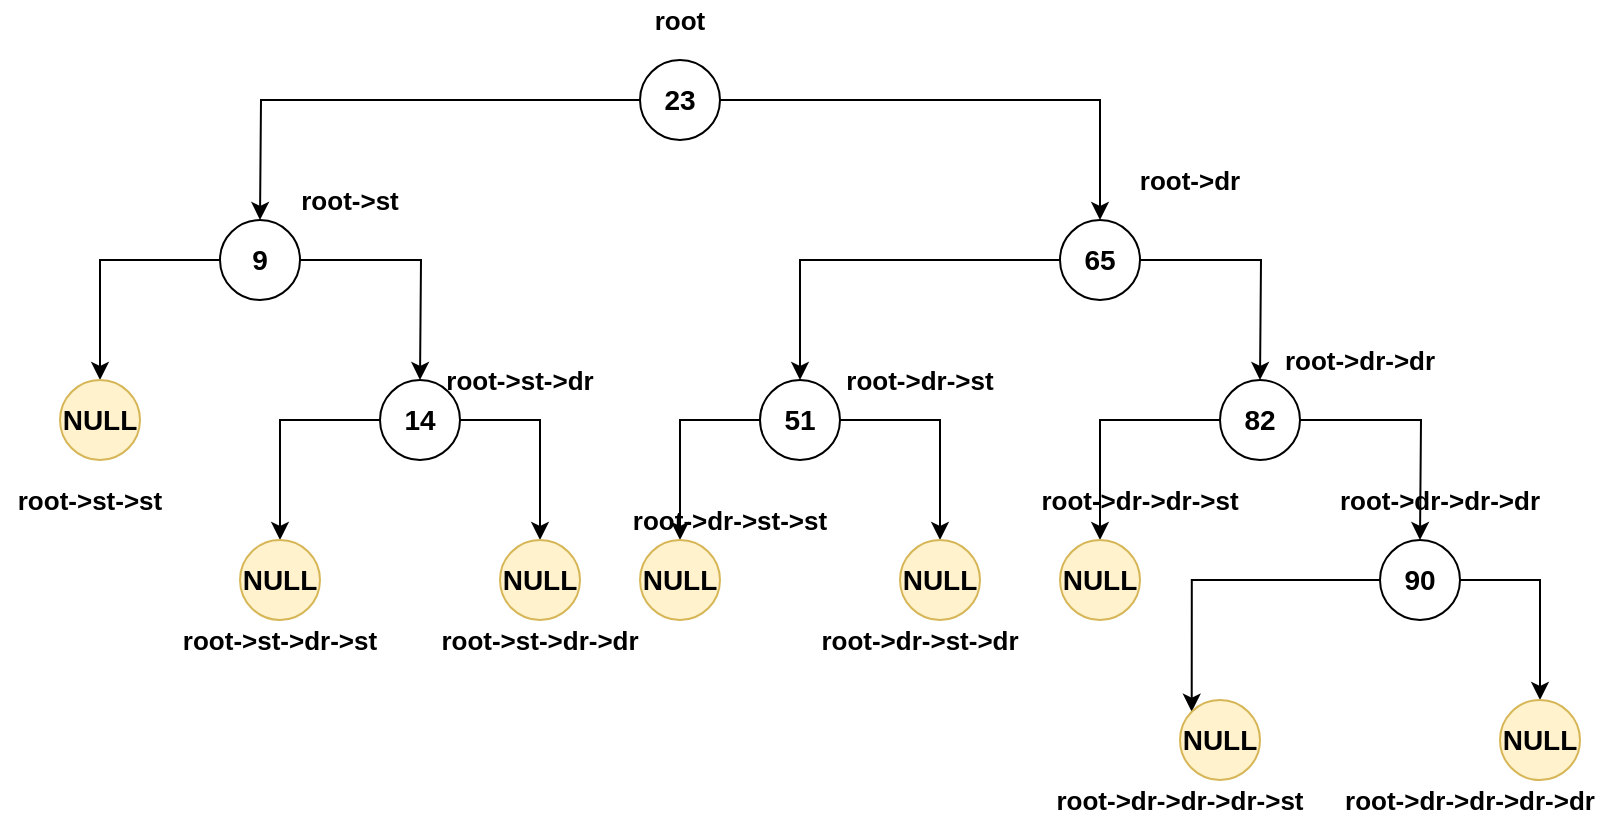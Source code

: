 <mxfile version="14.6.13" type="device"><diagram id="Gi0FM_1XD-Y9I_VmQqZt" name="Page-1"><mxGraphModel dx="1038" dy="548" grid="1" gridSize="10" guides="1" tooltips="1" connect="1" arrows="1" fold="1" page="1" pageScale="1" pageWidth="827" pageHeight="1169" math="0" shadow="0"><root><mxCell id="0"/><mxCell id="1" parent="0"/><mxCell id="HP8Jq9tZxIFVRGKJGJxW-5" style="edgeStyle=orthogonalEdgeStyle;rounded=0;orthogonalLoop=1;jettySize=auto;html=1;entryX=0.5;entryY=0;entryDx=0;entryDy=0;" edge="1" parent="1" source="HP8Jq9tZxIFVRGKJGJxW-1"><mxGeometry relative="1" as="geometry"><mxPoint x="140" y="120" as="targetPoint"/></mxGeometry></mxCell><mxCell id="HP8Jq9tZxIFVRGKJGJxW-36" style="edgeStyle=orthogonalEdgeStyle;rounded=0;orthogonalLoop=1;jettySize=auto;html=1;entryX=0.5;entryY=0;entryDx=0;entryDy=0;" edge="1" parent="1" source="HP8Jq9tZxIFVRGKJGJxW-1" target="HP8Jq9tZxIFVRGKJGJxW-7"><mxGeometry relative="1" as="geometry"/></mxCell><mxCell id="HP8Jq9tZxIFVRGKJGJxW-1" value="&lt;font style=&quot;font-size: 14px&quot;&gt;&lt;b&gt;23&lt;/b&gt;&lt;/font&gt;" style="ellipse;whiteSpace=wrap;html=1;aspect=fixed;" vertex="1" parent="1"><mxGeometry x="330" y="40" width="40" height="40" as="geometry"/></mxCell><mxCell id="HP8Jq9tZxIFVRGKJGJxW-12" style="edgeStyle=orthogonalEdgeStyle;rounded=0;orthogonalLoop=1;jettySize=auto;html=1;entryX=0.5;entryY=0;entryDx=0;entryDy=0;" edge="1" parent="1" source="HP8Jq9tZxIFVRGKJGJxW-7"><mxGeometry relative="1" as="geometry"><mxPoint x="640" y="200" as="targetPoint"/></mxGeometry></mxCell><mxCell id="HP8Jq9tZxIFVRGKJGJxW-31" style="edgeStyle=orthogonalEdgeStyle;rounded=0;orthogonalLoop=1;jettySize=auto;html=1;entryX=0;entryY=0.5;entryDx=0;entryDy=0;" edge="1" parent="1" source="HP8Jq9tZxIFVRGKJGJxW-7" target="HP8Jq9tZxIFVRGKJGJxW-30"><mxGeometry relative="1" as="geometry"/></mxCell><mxCell id="HP8Jq9tZxIFVRGKJGJxW-7" value="&lt;font style=&quot;font-size: 14px&quot;&gt;&lt;b&gt;65&lt;/b&gt;&lt;/font&gt;" style="ellipse;whiteSpace=wrap;html=1;aspect=fixed;" vertex="1" parent="1"><mxGeometry x="540" y="120" width="40" height="40" as="geometry"/></mxCell><mxCell id="HP8Jq9tZxIFVRGKJGJxW-17" style="edgeStyle=orthogonalEdgeStyle;rounded=0;orthogonalLoop=1;jettySize=auto;html=1;entryX=0.5;entryY=0;entryDx=0;entryDy=0;" edge="1" parent="1" source="HP8Jq9tZxIFVRGKJGJxW-13" target="HP8Jq9tZxIFVRGKJGJxW-14"><mxGeometry relative="1" as="geometry"/></mxCell><mxCell id="HP8Jq9tZxIFVRGKJGJxW-18" style="edgeStyle=orthogonalEdgeStyle;rounded=0;orthogonalLoop=1;jettySize=auto;html=1;entryX=0.5;entryY=0;entryDx=0;entryDy=0;" edge="1" parent="1" source="HP8Jq9tZxIFVRGKJGJxW-13"><mxGeometry relative="1" as="geometry"><mxPoint x="220" y="200" as="targetPoint"/></mxGeometry></mxCell><mxCell id="HP8Jq9tZxIFVRGKJGJxW-13" value="&lt;font style=&quot;font-size: 14px&quot;&gt;&lt;b&gt;9&lt;/b&gt;&lt;/font&gt;" style="ellipse;whiteSpace=wrap;html=1;aspect=fixed;" vertex="1" parent="1"><mxGeometry x="120" y="120" width="40" height="40" as="geometry"/></mxCell><mxCell id="HP8Jq9tZxIFVRGKJGJxW-14" value="&lt;font style=&quot;font-size: 14px&quot;&gt;&lt;b&gt;NULL&lt;/b&gt;&lt;/font&gt;" style="ellipse;whiteSpace=wrap;html=1;aspect=fixed;fillColor=#fff2cc;strokeColor=#d6b656;" vertex="1" parent="1"><mxGeometry x="40" y="200" width="40" height="40" as="geometry"/></mxCell><mxCell id="HP8Jq9tZxIFVRGKJGJxW-22" style="edgeStyle=orthogonalEdgeStyle;rounded=0;orthogonalLoop=1;jettySize=auto;html=1;" edge="1" parent="1" source="HP8Jq9tZxIFVRGKJGJxW-19" target="HP8Jq9tZxIFVRGKJGJxW-20"><mxGeometry relative="1" as="geometry"/></mxCell><mxCell id="HP8Jq9tZxIFVRGKJGJxW-23" style="edgeStyle=orthogonalEdgeStyle;rounded=0;orthogonalLoop=1;jettySize=auto;html=1;entryX=0.5;entryY=0;entryDx=0;entryDy=0;" edge="1" parent="1" source="HP8Jq9tZxIFVRGKJGJxW-19"><mxGeometry relative="1" as="geometry"><mxPoint x="720" y="280" as="targetPoint"/></mxGeometry></mxCell><mxCell id="HP8Jq9tZxIFVRGKJGJxW-19" value="&lt;font style=&quot;font-size: 14px&quot;&gt;&lt;b&gt;82&lt;/b&gt;&lt;/font&gt;" style="ellipse;whiteSpace=wrap;html=1;aspect=fixed;" vertex="1" parent="1"><mxGeometry x="620" y="200" width="40" height="40" as="geometry"/></mxCell><mxCell id="HP8Jq9tZxIFVRGKJGJxW-20" value="&lt;font style=&quot;font-size: 14px&quot;&gt;&lt;b&gt;NULL&lt;/b&gt;&lt;/font&gt;" style="ellipse;whiteSpace=wrap;html=1;aspect=fixed;fillColor=#fff2cc;strokeColor=#d6b656;" vertex="1" parent="1"><mxGeometry x="540" y="280" width="40" height="40" as="geometry"/></mxCell><mxCell id="HP8Jq9tZxIFVRGKJGJxW-28" style="edgeStyle=orthogonalEdgeStyle;rounded=0;orthogonalLoop=1;jettySize=auto;html=1;entryX=0.5;entryY=0;entryDx=0;entryDy=0;" edge="1" parent="1" source="HP8Jq9tZxIFVRGKJGJxW-24" target="HP8Jq9tZxIFVRGKJGJxW-25"><mxGeometry relative="1" as="geometry"/></mxCell><mxCell id="HP8Jq9tZxIFVRGKJGJxW-29" style="edgeStyle=orthogonalEdgeStyle;rounded=0;orthogonalLoop=1;jettySize=auto;html=1;entryX=0.5;entryY=0;entryDx=0;entryDy=0;" edge="1" parent="1" source="HP8Jq9tZxIFVRGKJGJxW-24" target="HP8Jq9tZxIFVRGKJGJxW-27"><mxGeometry relative="1" as="geometry"/></mxCell><mxCell id="HP8Jq9tZxIFVRGKJGJxW-24" value="&lt;font style=&quot;font-size: 14px&quot;&gt;&lt;b&gt;14&lt;/b&gt;&lt;/font&gt;" style="ellipse;whiteSpace=wrap;html=1;aspect=fixed;" vertex="1" parent="1"><mxGeometry x="200" y="200" width="40" height="40" as="geometry"/></mxCell><mxCell id="HP8Jq9tZxIFVRGKJGJxW-25" value="&lt;font style=&quot;font-size: 14px&quot;&gt;&lt;b&gt;NULL&lt;/b&gt;&lt;/font&gt;" style="ellipse;whiteSpace=wrap;html=1;aspect=fixed;fillColor=#fff2cc;strokeColor=#d6b656;" vertex="1" parent="1"><mxGeometry x="130" y="280" width="40" height="40" as="geometry"/></mxCell><mxCell id="HP8Jq9tZxIFVRGKJGJxW-27" value="&lt;font style=&quot;font-size: 14px&quot;&gt;&lt;b&gt;NULL&lt;/b&gt;&lt;/font&gt;" style="ellipse;whiteSpace=wrap;html=1;aspect=fixed;fillColor=#fff2cc;strokeColor=#d6b656;" vertex="1" parent="1"><mxGeometry x="260" y="280" width="40" height="40" as="geometry"/></mxCell><mxCell id="HP8Jq9tZxIFVRGKJGJxW-35" style="edgeStyle=orthogonalEdgeStyle;rounded=0;orthogonalLoop=1;jettySize=auto;html=1;entryX=0.5;entryY=0;entryDx=0;entryDy=0;" edge="1" parent="1" source="HP8Jq9tZxIFVRGKJGJxW-30" target="HP8Jq9tZxIFVRGKJGJxW-33"><mxGeometry relative="1" as="geometry"/></mxCell><mxCell id="HP8Jq9tZxIFVRGKJGJxW-37" style="edgeStyle=orthogonalEdgeStyle;rounded=0;orthogonalLoop=1;jettySize=auto;html=1;" edge="1" parent="1" source="HP8Jq9tZxIFVRGKJGJxW-30" target="HP8Jq9tZxIFVRGKJGJxW-32"><mxGeometry relative="1" as="geometry"/></mxCell><mxCell id="HP8Jq9tZxIFVRGKJGJxW-30" value="&lt;font style=&quot;font-size: 14px&quot;&gt;&lt;b&gt;51&lt;/b&gt;&lt;/font&gt;" style="ellipse;whiteSpace=wrap;html=1;aspect=fixed;direction=south;" vertex="1" parent="1"><mxGeometry x="390" y="200" width="40" height="40" as="geometry"/></mxCell><mxCell id="HP8Jq9tZxIFVRGKJGJxW-32" value="&lt;font style=&quot;font-size: 14px&quot;&gt;&lt;b&gt;NULL&lt;/b&gt;&lt;/font&gt;" style="ellipse;whiteSpace=wrap;html=1;aspect=fixed;fillColor=#fff2cc;strokeColor=#d6b656;" vertex="1" parent="1"><mxGeometry x="330" y="280" width="40" height="40" as="geometry"/></mxCell><mxCell id="HP8Jq9tZxIFVRGKJGJxW-33" value="&lt;font style=&quot;font-size: 14px&quot;&gt;&lt;b&gt;NULL&lt;/b&gt;&lt;/font&gt;" style="ellipse;whiteSpace=wrap;html=1;aspect=fixed;fillColor=#fff2cc;strokeColor=#d6b656;" vertex="1" parent="1"><mxGeometry x="460" y="280" width="40" height="40" as="geometry"/></mxCell><mxCell id="HP8Jq9tZxIFVRGKJGJxW-42" style="edgeStyle=orthogonalEdgeStyle;rounded=0;orthogonalLoop=1;jettySize=auto;html=1;entryX=0;entryY=0;entryDx=0;entryDy=0;" edge="1" parent="1" source="HP8Jq9tZxIFVRGKJGJxW-38" target="HP8Jq9tZxIFVRGKJGJxW-39"><mxGeometry relative="1" as="geometry"/></mxCell><mxCell id="HP8Jq9tZxIFVRGKJGJxW-43" style="edgeStyle=orthogonalEdgeStyle;rounded=0;orthogonalLoop=1;jettySize=auto;html=1;entryX=0.5;entryY=0;entryDx=0;entryDy=0;" edge="1" parent="1" source="HP8Jq9tZxIFVRGKJGJxW-38" target="HP8Jq9tZxIFVRGKJGJxW-41"><mxGeometry relative="1" as="geometry"/></mxCell><mxCell id="HP8Jq9tZxIFVRGKJGJxW-38" value="&lt;font style=&quot;font-size: 14px&quot;&gt;&lt;b&gt;90&lt;/b&gt;&lt;/font&gt;" style="ellipse;whiteSpace=wrap;html=1;aspect=fixed;" vertex="1" parent="1"><mxGeometry x="700" y="280" width="40" height="40" as="geometry"/></mxCell><mxCell id="HP8Jq9tZxIFVRGKJGJxW-39" value="&lt;font style=&quot;font-size: 14px&quot;&gt;&lt;b&gt;NULL&lt;/b&gt;&lt;/font&gt;" style="ellipse;whiteSpace=wrap;html=1;aspect=fixed;fillColor=#fff2cc;strokeColor=#d6b656;" vertex="1" parent="1"><mxGeometry x="600" y="360" width="40" height="40" as="geometry"/></mxCell><mxCell id="HP8Jq9tZxIFVRGKJGJxW-41" value="&lt;font style=&quot;font-size: 14px&quot;&gt;&lt;b&gt;NULL&lt;/b&gt;&lt;/font&gt;" style="ellipse;whiteSpace=wrap;html=1;aspect=fixed;fillColor=#fff2cc;strokeColor=#d6b656;" vertex="1" parent="1"><mxGeometry x="760" y="360" width="40" height="40" as="geometry"/></mxCell><mxCell id="HP8Jq9tZxIFVRGKJGJxW-45" value="&lt;b&gt;&lt;font style=&quot;font-size: 13px&quot;&gt;root&lt;/font&gt;&lt;/b&gt;" style="text;html=1;strokeColor=none;fillColor=none;align=center;verticalAlign=middle;whiteSpace=wrap;rounded=0;" vertex="1" parent="1"><mxGeometry x="330" y="10" width="40" height="20" as="geometry"/></mxCell><mxCell id="HP8Jq9tZxIFVRGKJGJxW-46" value="&lt;b&gt;&lt;font style=&quot;font-size: 13px&quot;&gt;root-&amp;gt;st&lt;/font&gt;&lt;/b&gt;" style="text;html=1;strokeColor=none;fillColor=none;align=center;verticalAlign=middle;whiteSpace=wrap;rounded=0;" vertex="1" parent="1"><mxGeometry x="150" y="100" width="70" height="20" as="geometry"/></mxCell><mxCell id="HP8Jq9tZxIFVRGKJGJxW-47" value="&lt;b&gt;&lt;font style=&quot;font-size: 13px&quot;&gt;root-&amp;gt;st-&amp;gt;st&lt;/font&gt;&lt;/b&gt;" style="text;html=1;strokeColor=none;fillColor=none;align=center;verticalAlign=middle;whiteSpace=wrap;rounded=0;" vertex="1" parent="1"><mxGeometry x="10" y="250" width="90" height="20" as="geometry"/></mxCell><mxCell id="HP8Jq9tZxIFVRGKJGJxW-48" value="&lt;b&gt;&lt;font style=&quot;font-size: 13px&quot;&gt;root-&amp;gt;st-&amp;gt;dr&lt;/font&gt;&lt;/b&gt;" style="text;html=1;strokeColor=none;fillColor=none;align=center;verticalAlign=middle;whiteSpace=wrap;rounded=0;" vertex="1" parent="1"><mxGeometry x="220" y="190" width="100" height="20" as="geometry"/></mxCell><mxCell id="HP8Jq9tZxIFVRGKJGJxW-49" value="&lt;b&gt;&lt;font style=&quot;font-size: 13px&quot;&gt;root-&amp;gt;st-&amp;gt;dr-&amp;gt;st&lt;/font&gt;&lt;/b&gt;" style="text;html=1;strokeColor=none;fillColor=none;align=center;verticalAlign=middle;whiteSpace=wrap;rounded=0;" vertex="1" parent="1"><mxGeometry x="90" y="320" width="120" height="20" as="geometry"/></mxCell><mxCell id="HP8Jq9tZxIFVRGKJGJxW-50" value="&lt;b&gt;&lt;font style=&quot;font-size: 13px&quot;&gt;root-&amp;gt;st-&amp;gt;dr-&amp;gt;dr&lt;/font&gt;&lt;/b&gt;" style="text;html=1;strokeColor=none;fillColor=none;align=center;verticalAlign=middle;whiteSpace=wrap;rounded=0;" vertex="1" parent="1"><mxGeometry x="220" y="320" width="120" height="20" as="geometry"/></mxCell><mxCell id="HP8Jq9tZxIFVRGKJGJxW-51" value="&lt;b&gt;&lt;font style=&quot;font-size: 13px&quot;&gt;root-&amp;gt;dr&lt;/font&gt;&lt;/b&gt;" style="text;html=1;strokeColor=none;fillColor=none;align=center;verticalAlign=middle;whiteSpace=wrap;rounded=0;" vertex="1" parent="1"><mxGeometry x="570" y="90" width="70" height="20" as="geometry"/></mxCell><mxCell id="HP8Jq9tZxIFVRGKJGJxW-52" value="&lt;b&gt;&lt;font style=&quot;font-size: 13px&quot;&gt;root-&amp;gt;dr-&amp;gt;st&lt;/font&gt;&lt;/b&gt;" style="text;html=1;strokeColor=none;fillColor=none;align=center;verticalAlign=middle;whiteSpace=wrap;rounded=0;" vertex="1" parent="1"><mxGeometry x="420" y="190" width="100" height="20" as="geometry"/></mxCell><mxCell id="HP8Jq9tZxIFVRGKJGJxW-53" value="&lt;b&gt;&lt;font style=&quot;font-size: 13px&quot;&gt;root-&amp;gt;dr-&amp;gt;st-&amp;gt;st&lt;/font&gt;&lt;/b&gt;" style="text;html=1;strokeColor=none;fillColor=none;align=center;verticalAlign=middle;whiteSpace=wrap;rounded=0;" vertex="1" parent="1"><mxGeometry x="320" y="260" width="110" height="20" as="geometry"/></mxCell><mxCell id="HP8Jq9tZxIFVRGKJGJxW-54" value="&lt;b&gt;&lt;font style=&quot;font-size: 13px&quot;&gt;root-&amp;gt;dr-&amp;gt;st-&amp;gt;dr&lt;/font&gt;&lt;/b&gt;" style="text;html=1;strokeColor=none;fillColor=none;align=center;verticalAlign=middle;whiteSpace=wrap;rounded=0;" vertex="1" parent="1"><mxGeometry x="415" y="320" width="110" height="20" as="geometry"/></mxCell><mxCell id="HP8Jq9tZxIFVRGKJGJxW-55" value="&lt;b&gt;&lt;font style=&quot;font-size: 13px&quot;&gt;root-&amp;gt;dr-&amp;gt;dr&lt;/font&gt;&lt;/b&gt;" style="text;html=1;strokeColor=none;fillColor=none;align=center;verticalAlign=middle;whiteSpace=wrap;rounded=0;" vertex="1" parent="1"><mxGeometry x="640" y="180" width="100" height="20" as="geometry"/></mxCell><mxCell id="HP8Jq9tZxIFVRGKJGJxW-56" value="&lt;b&gt;&lt;font style=&quot;font-size: 13px&quot;&gt;root-&amp;gt;dr-&amp;gt;dr-&amp;gt;st&lt;/font&gt;&lt;/b&gt;" style="text;html=1;strokeColor=none;fillColor=none;align=center;verticalAlign=middle;whiteSpace=wrap;rounded=0;" vertex="1" parent="1"><mxGeometry x="520" y="250" width="120" height="20" as="geometry"/></mxCell><mxCell id="HP8Jq9tZxIFVRGKJGJxW-57" value="&lt;b&gt;&lt;font style=&quot;font-size: 13px&quot;&gt;root-&amp;gt;dr-&amp;gt;dr-&amp;gt;dr&lt;/font&gt;&lt;/b&gt;" style="text;html=1;strokeColor=none;fillColor=none;align=center;verticalAlign=middle;whiteSpace=wrap;rounded=0;" vertex="1" parent="1"><mxGeometry x="670" y="250" width="120" height="20" as="geometry"/></mxCell><mxCell id="HP8Jq9tZxIFVRGKJGJxW-58" value="&lt;b&gt;&lt;font style=&quot;font-size: 13px&quot;&gt;root-&amp;gt;dr-&amp;gt;dr-&amp;gt;dr-&amp;gt;st&lt;/font&gt;&lt;/b&gt;" style="text;html=1;strokeColor=none;fillColor=none;align=center;verticalAlign=middle;whiteSpace=wrap;rounded=0;" vertex="1" parent="1"><mxGeometry x="525" y="400" width="150" height="20" as="geometry"/></mxCell><mxCell id="HP8Jq9tZxIFVRGKJGJxW-59" value="&lt;b&gt;&lt;font style=&quot;font-size: 13px&quot;&gt;root-&amp;gt;dr-&amp;gt;dr-&amp;gt;dr-&amp;gt;dr&lt;/font&gt;&lt;/b&gt;" style="text;html=1;strokeColor=none;fillColor=none;align=center;verticalAlign=middle;whiteSpace=wrap;rounded=0;" vertex="1" parent="1"><mxGeometry x="670" y="400" width="150" height="20" as="geometry"/></mxCell></root></mxGraphModel></diagram></mxfile>